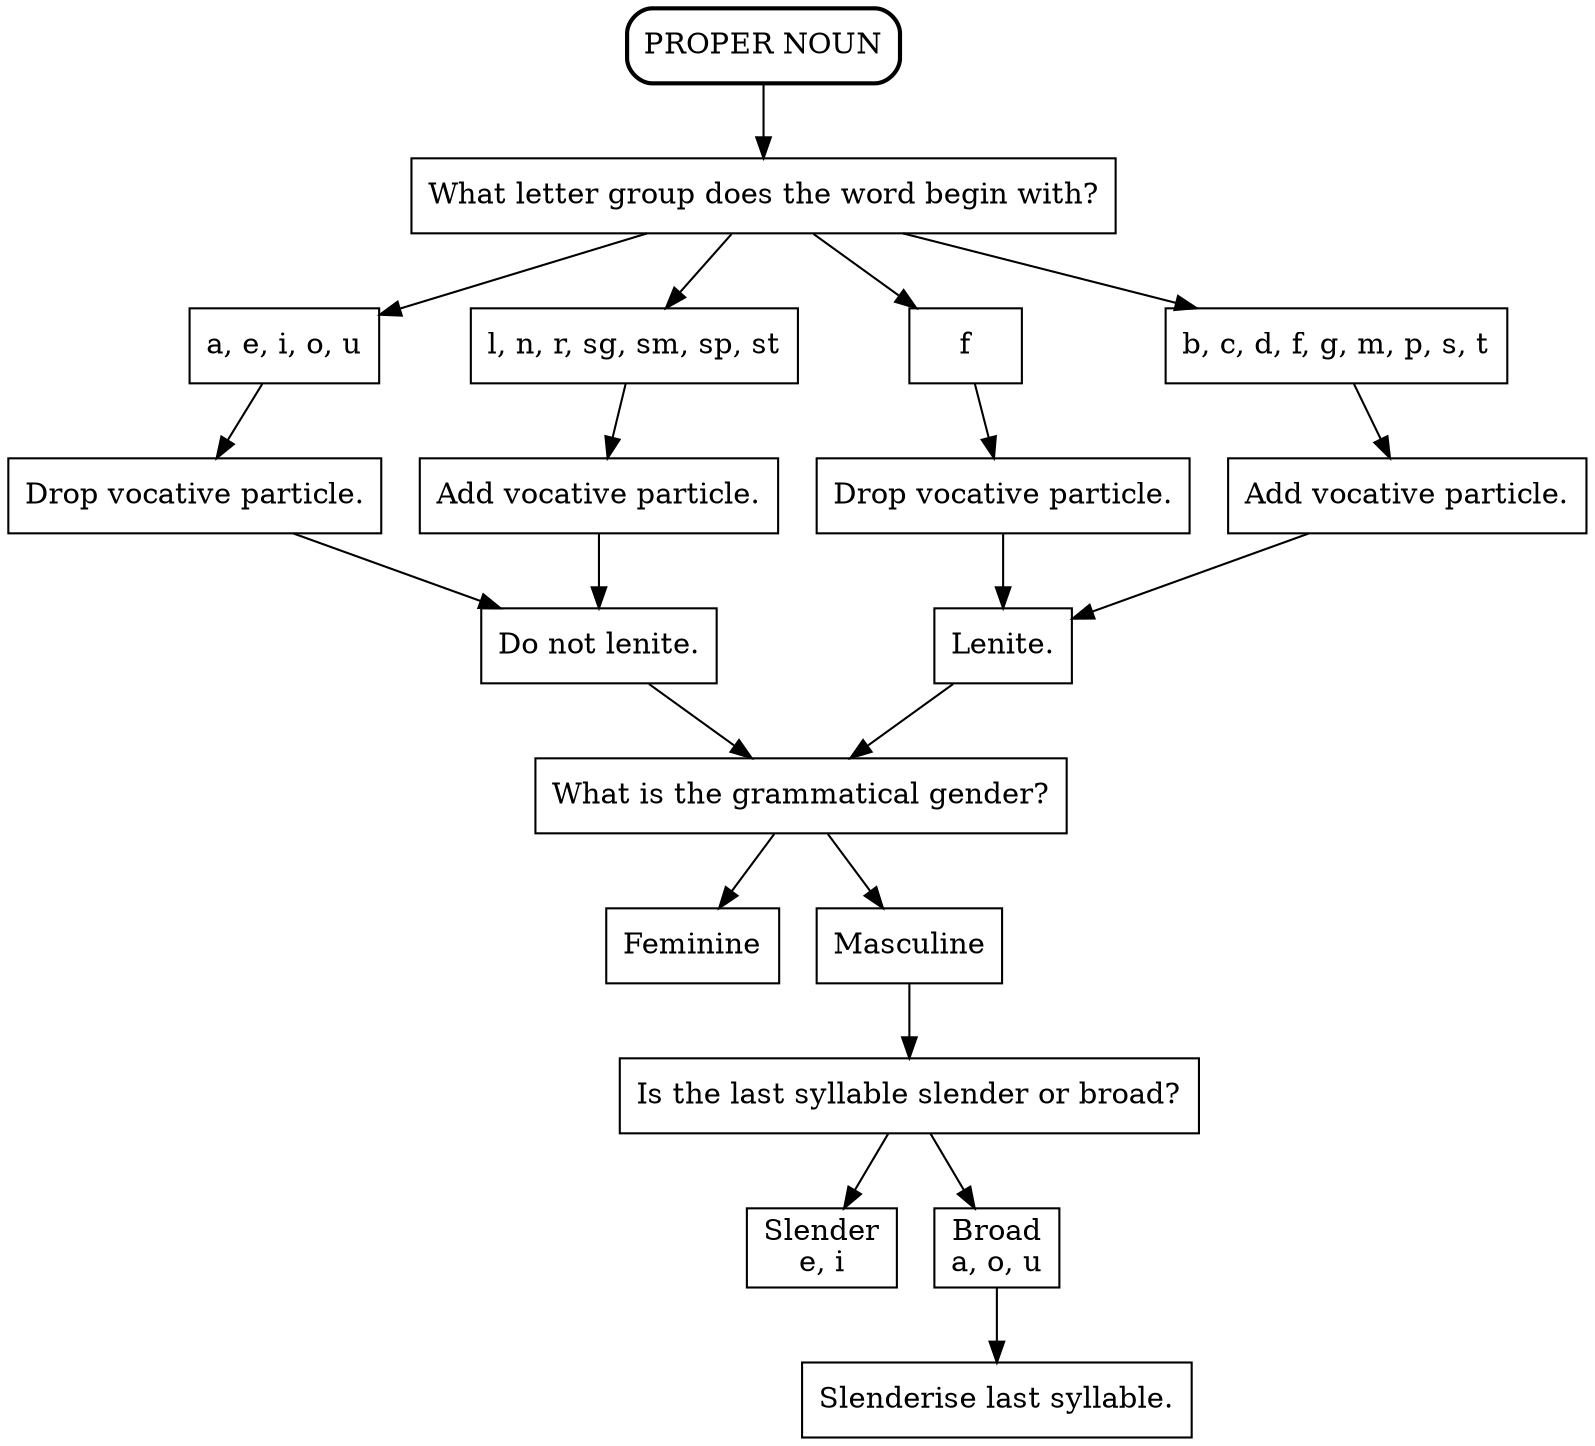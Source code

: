 digraph vocative_case {
	node [shape = box];
	/* nodes */
	START				[label="PROPER NOUN", style="rounded, bold"];
	first_letter		[label="What letter group does the word begin with?"];
	vowel_group			[label="a, e, i, o, u"];
	f_group				[label="f"];
	lenition_group		[label="b, c, d, f, g, m, p, s, t"];
	non_lenition_group	[label="l, n, r, sg, sm, sp, st"];
	do_not_lenite		[label="Do not lenite."];
	lenite				[label="Lenite."];
	add_particle_1	    [label="Add vocative particle."];
	add_particle_2	    [label="Add vocative particle."];
	drop_particle_1		[label="Drop vocative particle."];
	drop_particle_2		[label="Drop vocative particle."];
	gender				[label="What is the grammatical gender?"];
	feminine			[label="Feminine"];
	masculine			[label="Masculine"];
	last_syllable		[label="Is the last syllable slender or broad?"];
	slender				[label="Slender\ne, i"];
	broad				[label="Broad\na, o, u"];
	slenderise			[label="Slenderise last syllable."];
	//FINISH			    [label="FINISH", style="rounded, bold"];
	/* graph */
	START -> first_letter;
	first_letter -> vowel_group;
	first_letter -> f_group;
	first_letter -> lenition_group;
	first_letter -> non_lenition_group;
	vowel_group -> drop_particle_1;
	f_group -> drop_particle_2;
	lenition_group -> add_particle_1;
	non_lenition_group -> add_particle_2;
	drop_particle_1 -> do_not_lenite;
	drop_particle_2 -> lenite;
	add_particle_1 -> lenite;
	add_particle_2 -> do_not_lenite;
	lenite -> gender;
	do_not_lenite -> gender;
	gender -> feminine;
	//feminine -> FINISH;
	gender -> masculine;
	masculine -> last_syllable;
	last_syllable -> slender;
	last_syllable -> broad;
	//slender -> FINISH;
	broad -> slenderise;
	//slenderise -> FINISH;
	/* layout */
	{rank=same; feminine, masculine}
	{rank=same; slender, broad}
}
